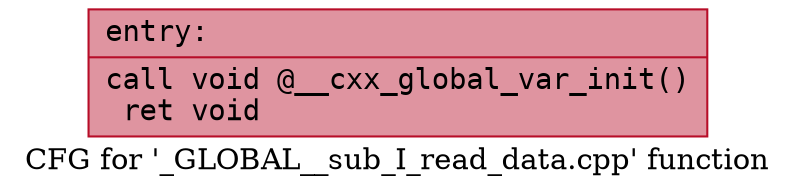 digraph "CFG for '_GLOBAL__sub_I_read_data.cpp' function" {
	label="CFG for '_GLOBAL__sub_I_read_data.cpp' function";

	Node0x55c7e0a98170 [shape=record,color="#b70d28ff", style=filled, fillcolor="#b70d2870" fontname="Courier",label="{entry:\l|  call void @__cxx_global_var_init()\l  ret void\l}"];
}
